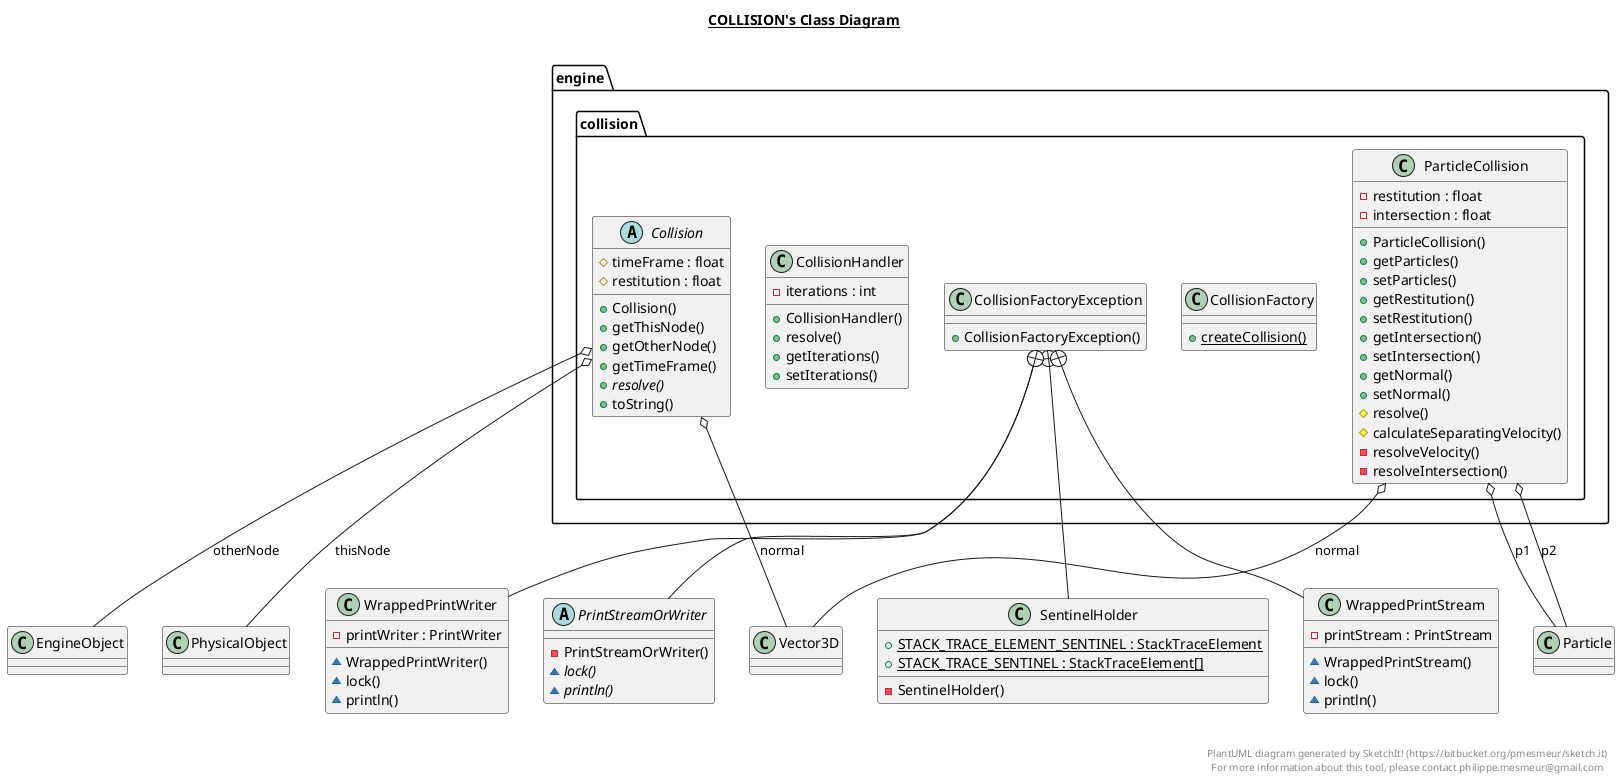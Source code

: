 @startuml

title __COLLISION's Class Diagram__\n

  package engine {
    package engine.collision {
      abstract class Collision {
          # timeFrame : float
          # restitution : float
          + Collision()
          + getThisNode()
          + getOtherNode()
          + getTimeFrame()
          {abstract} + resolve()
          + toString()
      }
    }
  }
  

  package engine {
    package engine.collision {
      class CollisionFactory {
          {static} + createCollision()
      }
    }
  }
  

  package engine {
    package engine.collision {
      class CollisionFactoryException {
          + CollisionFactoryException()
      }
    }
  }
  

  abstract class PrintStreamOrWriter {
      - PrintStreamOrWriter()
      {abstract} ~ lock()
      {abstract} ~ println()
  }
  

  class SentinelHolder {
      {static} + STACK_TRACE_ELEMENT_SENTINEL : StackTraceElement
      {static} + STACK_TRACE_SENTINEL : StackTraceElement[]
      - SentinelHolder()
  }
  

  class WrappedPrintStream {
      - printStream : PrintStream
      ~ WrappedPrintStream()
      ~ lock()
      ~ println()
  }
  

  class WrappedPrintWriter {
      - printWriter : PrintWriter
      ~ WrappedPrintWriter()
      ~ lock()
      ~ println()
  }
  

  package engine {
    package engine.collision {
      class CollisionHandler {
          - iterations : int
          + CollisionHandler()
          + resolve()
          + getIterations()
          + setIterations()
      }
    }
  }
  

  package engine {
    package engine.collision {
      class ParticleCollision {
          - restitution : float
          - intersection : float
          + ParticleCollision()
          + getParticles()
          + setParticles()
          + getRestitution()
          + setRestitution()
          + getIntersection()
          + setIntersection()
          + getNormal()
          + setNormal()
          # resolve()
          # calculateSeparatingVelocity()
          - resolveVelocity()
          - resolveIntersection()
      }
    }
  }
  

  Collision o-- PhysicalObject : thisNode
  Collision o-- EngineObject : otherNode
  Collision o-- Vector3D : normal
  CollisionFactoryException +-down- PrintStreamOrWriter
  CollisionFactoryException +-down- SentinelHolder
  CollisionFactoryException +-down- WrappedPrintStream
  CollisionFactoryException +-down- WrappedPrintWriter
  ParticleCollision o-- Particle : p1
  ParticleCollision o-- Particle : p2
  ParticleCollision o-- Vector3D : normal


right footer


PlantUML diagram generated by SketchIt! (https://bitbucket.org/pmesmeur/sketch.it)
For more information about this tool, please contact philippe.mesmeur@gmail.com
endfooter

@enduml
